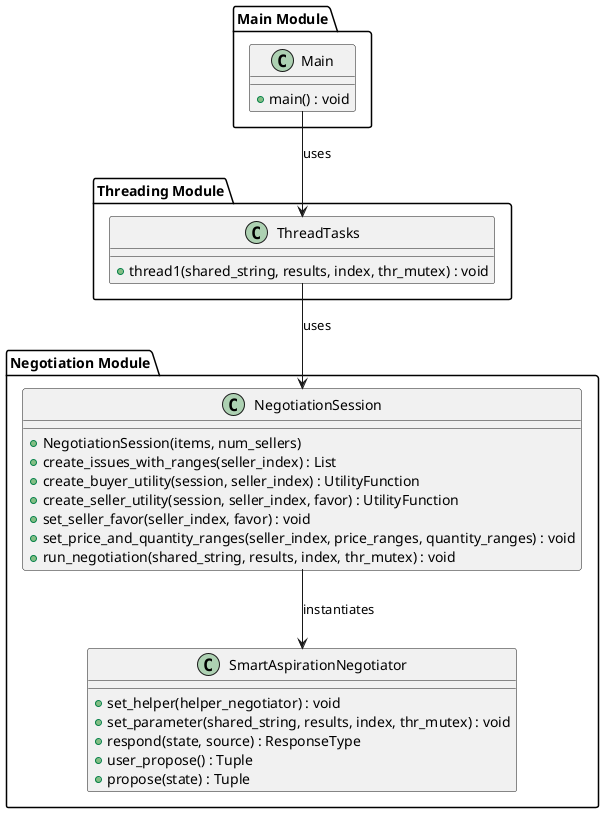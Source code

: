@startuml
package "Main Module" {
    class Main {
        +main() : void
    }
}

package "Threading Module" {
    class ThreadTasks {
        +thread1(shared_string, results, index, thr_mutex) : void
    }
}

package "Negotiation Module" {
    class NegotiationSession {
        +NegotiationSession(items, num_sellers)
        +create_issues_with_ranges(seller_index) : List
        +create_buyer_utility(session, seller_index) : UtilityFunction
        +create_seller_utility(session, seller_index, favor) : UtilityFunction
        +set_seller_favor(seller_index, favor) : void
        +set_price_and_quantity_ranges(seller_index, price_ranges, quantity_ranges) : void
        +run_negotiation(shared_string, results, index, thr_mutex) : void
    }

    class SmartAspirationNegotiator {
        +set_helper(helper_negotiator) : void
        +set_parameter(shared_string, results, index, thr_mutex) : void
        +respond(state, source) : ResponseType
        +user_propose() : Tuple
        +propose(state) : Tuple
    }
}

Main --> ThreadTasks : uses
ThreadTasks --> NegotiationSession : uses
NegotiationSession --> SmartAspirationNegotiator : instantiates

@enduml